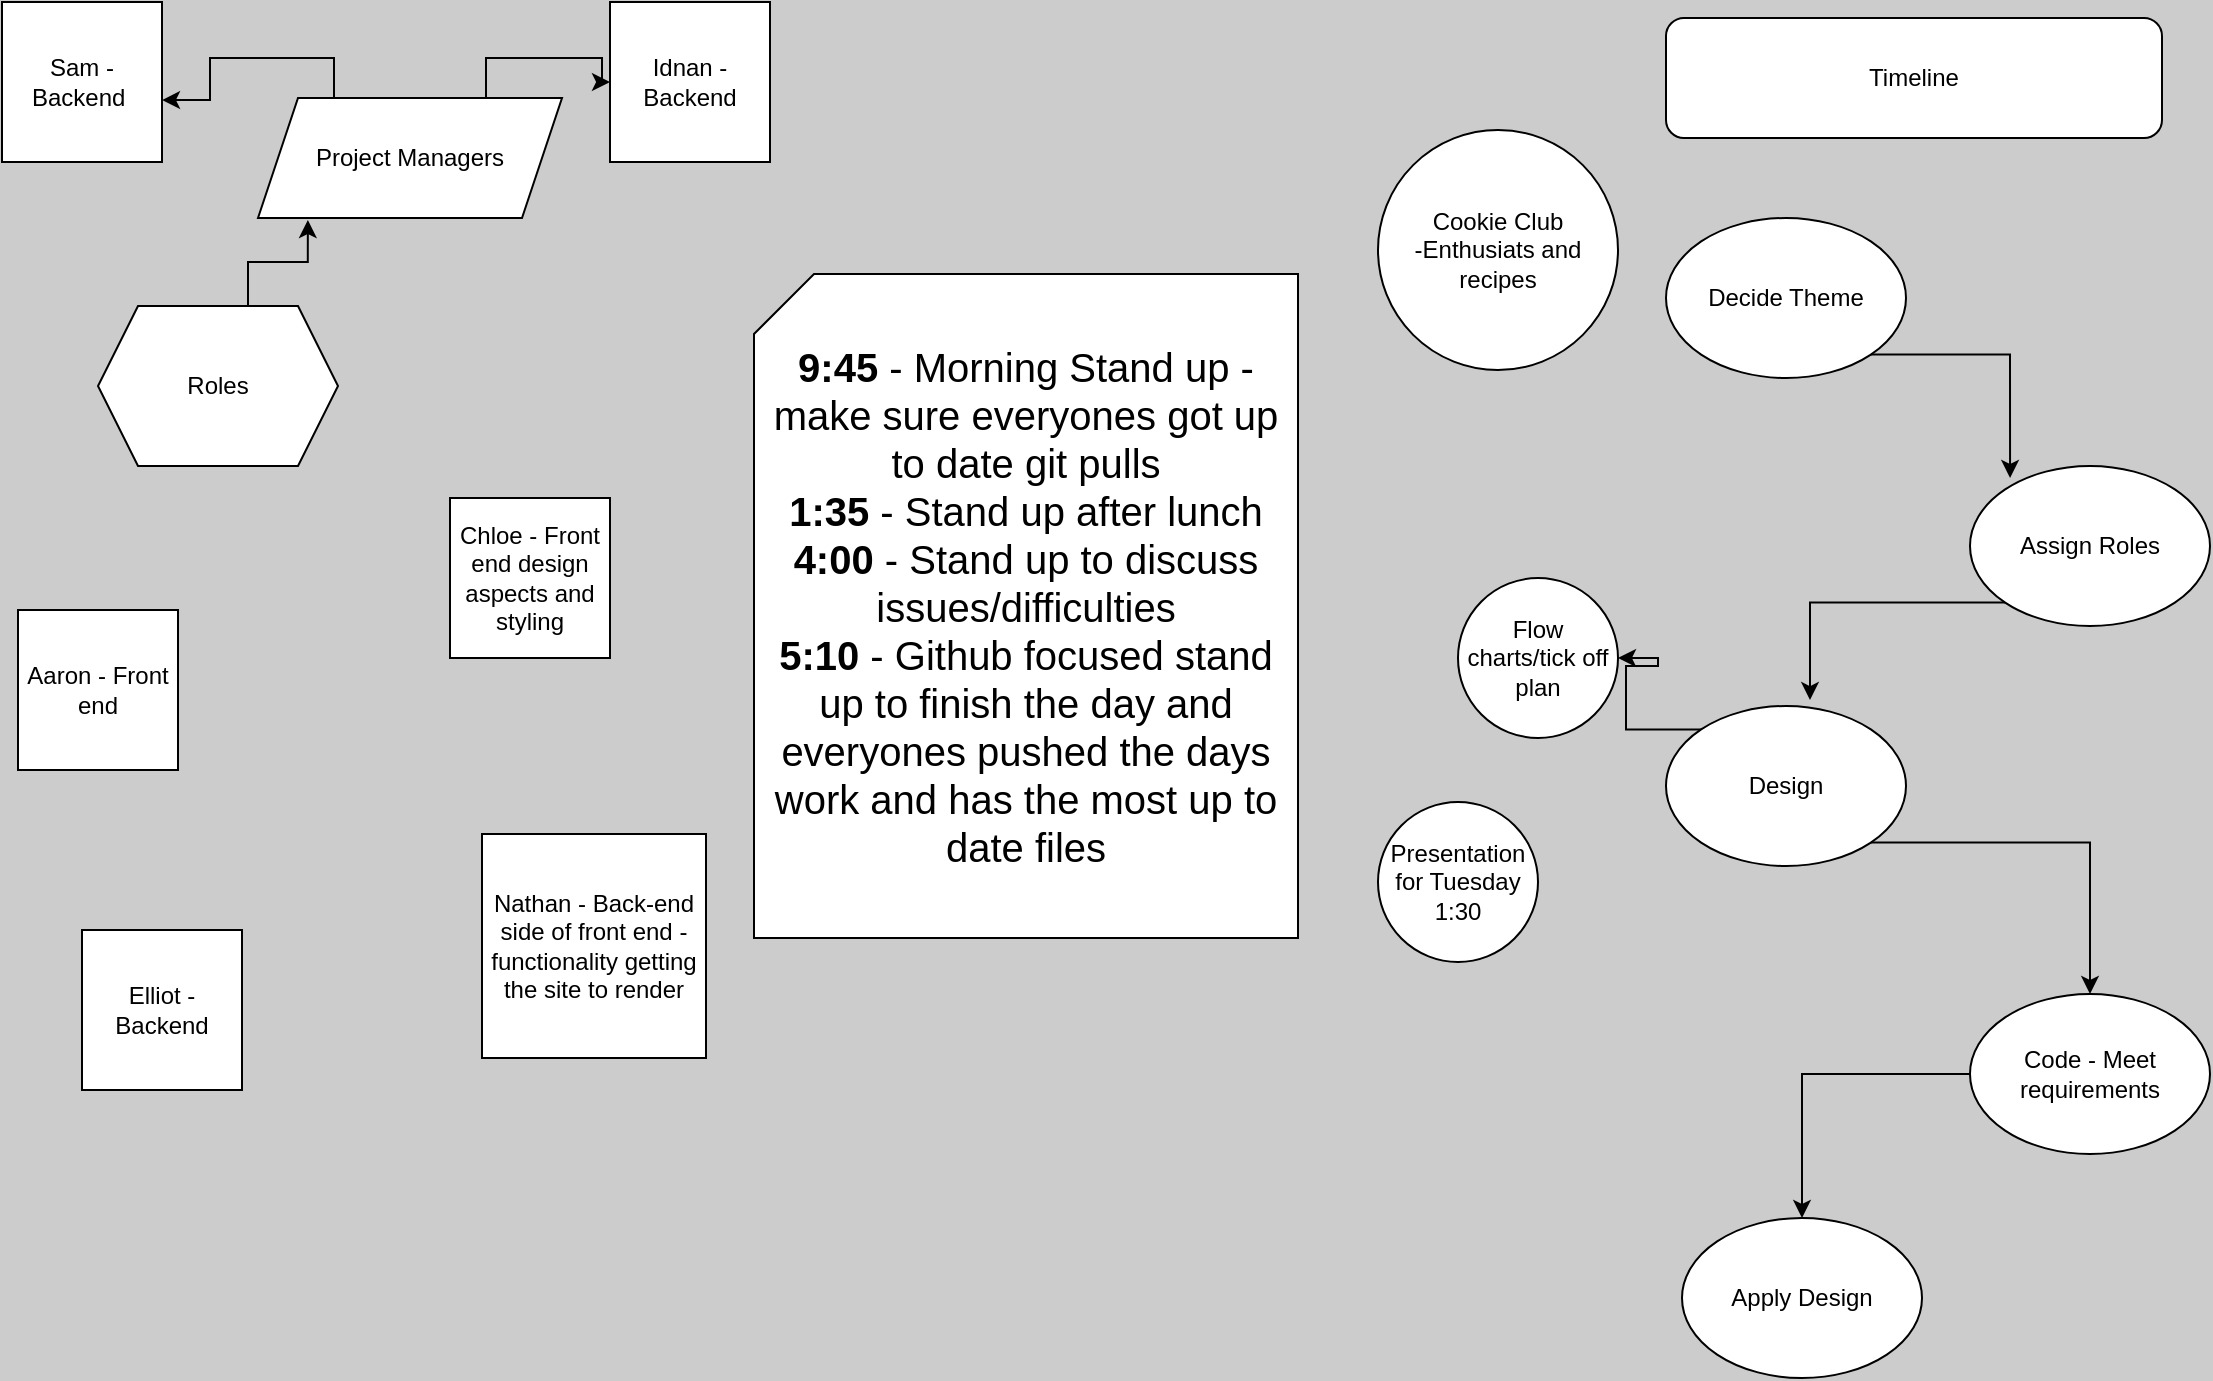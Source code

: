 <mxfile version="21.6.6" type="device">
  <diagram name="Page-1" id="74e2e168-ea6b-b213-b513-2b3c1d86103e">
    <mxGraphModel dx="1392" dy="873" grid="1" gridSize="8" guides="1" tooltips="1" connect="1" arrows="1" fold="1" page="1" pageScale="1" pageWidth="1169" pageHeight="827" background="#CCCCCC" math="0" shadow="0">
      <root>
        <mxCell id="0" />
        <mxCell id="1" parent="0" />
        <mxCell id="8XUuZaBsii5igsLhCRMP-20" style="edgeStyle=orthogonalEdgeStyle;rounded=0;orthogonalLoop=1;jettySize=auto;html=1;exitX=1;exitY=1;exitDx=0;exitDy=0;entryX=0.5;entryY=0;entryDx=0;entryDy=0;" edge="1" parent="1" source="8XUuZaBsii5igsLhCRMP-1" target="8XUuZaBsii5igsLhCRMP-2">
          <mxGeometry relative="1" as="geometry" />
        </mxCell>
        <mxCell id="8XUuZaBsii5igsLhCRMP-24" style="edgeStyle=orthogonalEdgeStyle;rounded=0;orthogonalLoop=1;jettySize=auto;html=1;exitX=0;exitY=0;exitDx=0;exitDy=0;" edge="1" parent="1" source="8XUuZaBsii5igsLhCRMP-1" target="8XUuZaBsii5igsLhCRMP-23">
          <mxGeometry relative="1" as="geometry" />
        </mxCell>
        <mxCell id="8XUuZaBsii5igsLhCRMP-1" value="Design" style="ellipse;whiteSpace=wrap;html=1;" vertex="1" parent="1">
          <mxGeometry x="864" y="376" width="120" height="80" as="geometry" />
        </mxCell>
        <mxCell id="8XUuZaBsii5igsLhCRMP-21" style="edgeStyle=orthogonalEdgeStyle;rounded=0;orthogonalLoop=1;jettySize=auto;html=1;exitX=0;exitY=0.5;exitDx=0;exitDy=0;entryX=0.5;entryY=0;entryDx=0;entryDy=0;" edge="1" parent="1" source="8XUuZaBsii5igsLhCRMP-2" target="8XUuZaBsii5igsLhCRMP-3">
          <mxGeometry relative="1" as="geometry" />
        </mxCell>
        <mxCell id="8XUuZaBsii5igsLhCRMP-2" value="Code - Meet requirements" style="ellipse;whiteSpace=wrap;html=1;" vertex="1" parent="1">
          <mxGeometry x="1016" y="520" width="120" height="80" as="geometry" />
        </mxCell>
        <mxCell id="8XUuZaBsii5igsLhCRMP-3" value="Apply Design" style="ellipse;whiteSpace=wrap;html=1;" vertex="1" parent="1">
          <mxGeometry x="872" y="632" width="120" height="80" as="geometry" />
        </mxCell>
        <mxCell id="8XUuZaBsii5igsLhCRMP-6" style="edgeStyle=orthogonalEdgeStyle;rounded=0;orthogonalLoop=1;jettySize=auto;html=1;exitX=0.625;exitY=0;exitDx=0;exitDy=0;entryX=0.164;entryY=1.017;entryDx=0;entryDy=0;entryPerimeter=0;" edge="1" parent="1" source="8XUuZaBsii5igsLhCRMP-4" target="8XUuZaBsii5igsLhCRMP-5">
          <mxGeometry relative="1" as="geometry" />
        </mxCell>
        <mxCell id="8XUuZaBsii5igsLhCRMP-4" value="Roles" style="shape=hexagon;perimeter=hexagonPerimeter2;whiteSpace=wrap;html=1;fixedSize=1;" vertex="1" parent="1">
          <mxGeometry x="80" y="176" width="120" height="80" as="geometry" />
        </mxCell>
        <mxCell id="8XUuZaBsii5igsLhCRMP-9" style="edgeStyle=orthogonalEdgeStyle;rounded=0;orthogonalLoop=1;jettySize=auto;html=1;exitX=0.25;exitY=0;exitDx=0;exitDy=0;entryX=1;entryY=0.613;entryDx=0;entryDy=0;entryPerimeter=0;" edge="1" parent="1" source="8XUuZaBsii5igsLhCRMP-5" target="8XUuZaBsii5igsLhCRMP-7">
          <mxGeometry relative="1" as="geometry" />
        </mxCell>
        <mxCell id="8XUuZaBsii5igsLhCRMP-10" style="edgeStyle=orthogonalEdgeStyle;rounded=0;orthogonalLoop=1;jettySize=auto;html=1;exitX=0.75;exitY=0;exitDx=0;exitDy=0;entryX=0;entryY=0.5;entryDx=0;entryDy=0;" edge="1" parent="1" source="8XUuZaBsii5igsLhCRMP-5" target="8XUuZaBsii5igsLhCRMP-8">
          <mxGeometry relative="1" as="geometry" />
        </mxCell>
        <mxCell id="8XUuZaBsii5igsLhCRMP-5" value="Project Managers" style="shape=parallelogram;perimeter=parallelogramPerimeter;whiteSpace=wrap;html=1;fixedSize=1;" vertex="1" parent="1">
          <mxGeometry x="160" y="72" width="152" height="60" as="geometry" />
        </mxCell>
        <mxCell id="8XUuZaBsii5igsLhCRMP-7" value="Sam - Backend&amp;nbsp;" style="whiteSpace=wrap;html=1;aspect=fixed;" vertex="1" parent="1">
          <mxGeometry x="32" y="24" width="80" height="80" as="geometry" />
        </mxCell>
        <mxCell id="8XUuZaBsii5igsLhCRMP-8" value="Idnan - Backend" style="whiteSpace=wrap;html=1;aspect=fixed;" vertex="1" parent="1">
          <mxGeometry x="336" y="24" width="80" height="80" as="geometry" />
        </mxCell>
        <mxCell id="8XUuZaBsii5igsLhCRMP-11" value="Aaron - Front end" style="whiteSpace=wrap;html=1;aspect=fixed;" vertex="1" parent="1">
          <mxGeometry x="40" y="328" width="80" height="80" as="geometry" />
        </mxCell>
        <mxCell id="8XUuZaBsii5igsLhCRMP-12" value="Chloe - Front end design aspects and styling" style="whiteSpace=wrap;html=1;aspect=fixed;" vertex="1" parent="1">
          <mxGeometry x="256" y="272" width="80" height="80" as="geometry" />
        </mxCell>
        <mxCell id="8XUuZaBsii5igsLhCRMP-13" value="Elliot - Backend&lt;br&gt;" style="whiteSpace=wrap;html=1;aspect=fixed;" vertex="1" parent="1">
          <mxGeometry x="72" y="488" width="80" height="80" as="geometry" />
        </mxCell>
        <mxCell id="8XUuZaBsii5igsLhCRMP-14" value="Nathan - Back-end side of front end - functionality getting the site to render" style="whiteSpace=wrap;html=1;aspect=fixed;" vertex="1" parent="1">
          <mxGeometry x="272" y="440" width="112" height="112" as="geometry" />
        </mxCell>
        <mxCell id="8XUuZaBsii5igsLhCRMP-19" style="edgeStyle=orthogonalEdgeStyle;rounded=0;orthogonalLoop=1;jettySize=auto;html=1;exitX=0;exitY=1;exitDx=0;exitDy=0;entryX=0.6;entryY=-0.037;entryDx=0;entryDy=0;entryPerimeter=0;" edge="1" parent="1" source="8XUuZaBsii5igsLhCRMP-15" target="8XUuZaBsii5igsLhCRMP-1">
          <mxGeometry relative="1" as="geometry" />
        </mxCell>
        <mxCell id="8XUuZaBsii5igsLhCRMP-15" value="Assign Roles" style="ellipse;whiteSpace=wrap;html=1;" vertex="1" parent="1">
          <mxGeometry x="1016" y="256" width="120" height="80" as="geometry" />
        </mxCell>
        <mxCell id="8XUuZaBsii5igsLhCRMP-16" value="Timeline" style="rounded=1;whiteSpace=wrap;html=1;" vertex="1" parent="1">
          <mxGeometry x="864" y="32" width="248" height="60" as="geometry" />
        </mxCell>
        <mxCell id="8XUuZaBsii5igsLhCRMP-18" style="edgeStyle=orthogonalEdgeStyle;rounded=0;orthogonalLoop=1;jettySize=auto;html=1;exitX=1;exitY=1;exitDx=0;exitDy=0;entryX=0.167;entryY=0.075;entryDx=0;entryDy=0;entryPerimeter=0;" edge="1" parent="1" source="8XUuZaBsii5igsLhCRMP-17" target="8XUuZaBsii5igsLhCRMP-15">
          <mxGeometry relative="1" as="geometry" />
        </mxCell>
        <mxCell id="8XUuZaBsii5igsLhCRMP-17" value="Decide Theme" style="ellipse;whiteSpace=wrap;html=1;" vertex="1" parent="1">
          <mxGeometry x="864" y="132" width="120" height="80" as="geometry" />
        </mxCell>
        <mxCell id="8XUuZaBsii5igsLhCRMP-23" value="Flow charts/tick off plan" style="ellipse;whiteSpace=wrap;html=1;aspect=fixed;" vertex="1" parent="1">
          <mxGeometry x="760" y="312" width="80" height="80" as="geometry" />
        </mxCell>
        <mxCell id="8XUuZaBsii5igsLhCRMP-25" value="Presentation for Tuesday 1:30" style="ellipse;whiteSpace=wrap;html=1;aspect=fixed;" vertex="1" parent="1">
          <mxGeometry x="720" y="424" width="80" height="80" as="geometry" />
        </mxCell>
        <mxCell id="8XUuZaBsii5igsLhCRMP-26" value="Cookie Club&lt;br&gt;-Enthusiats and recipes" style="ellipse;whiteSpace=wrap;html=1;aspect=fixed;" vertex="1" parent="1">
          <mxGeometry x="720" y="88" width="120" height="120" as="geometry" />
        </mxCell>
        <mxCell id="8XUuZaBsii5igsLhCRMP-27" value="&lt;font style=&quot;font-size: 20px;&quot;&gt;&lt;b&gt;9:45&lt;/b&gt; - Morning Stand up - make sure everyones got up to date git pulls&lt;br&gt;&lt;b&gt;1:35&lt;/b&gt; - Stand up after lunch&lt;br&gt;&lt;b&gt;4:00&lt;/b&gt; - Stand up to discuss issues/difficulties&lt;br&gt;&lt;b&gt;5:10&lt;/b&gt; - Github focused stand up to finish the day and everyones pushed the days work and has the most up to date files&lt;/font&gt;" style="shape=card;whiteSpace=wrap;html=1;" vertex="1" parent="1">
          <mxGeometry x="408" y="160" width="272" height="332" as="geometry" />
        </mxCell>
      </root>
    </mxGraphModel>
  </diagram>
</mxfile>
